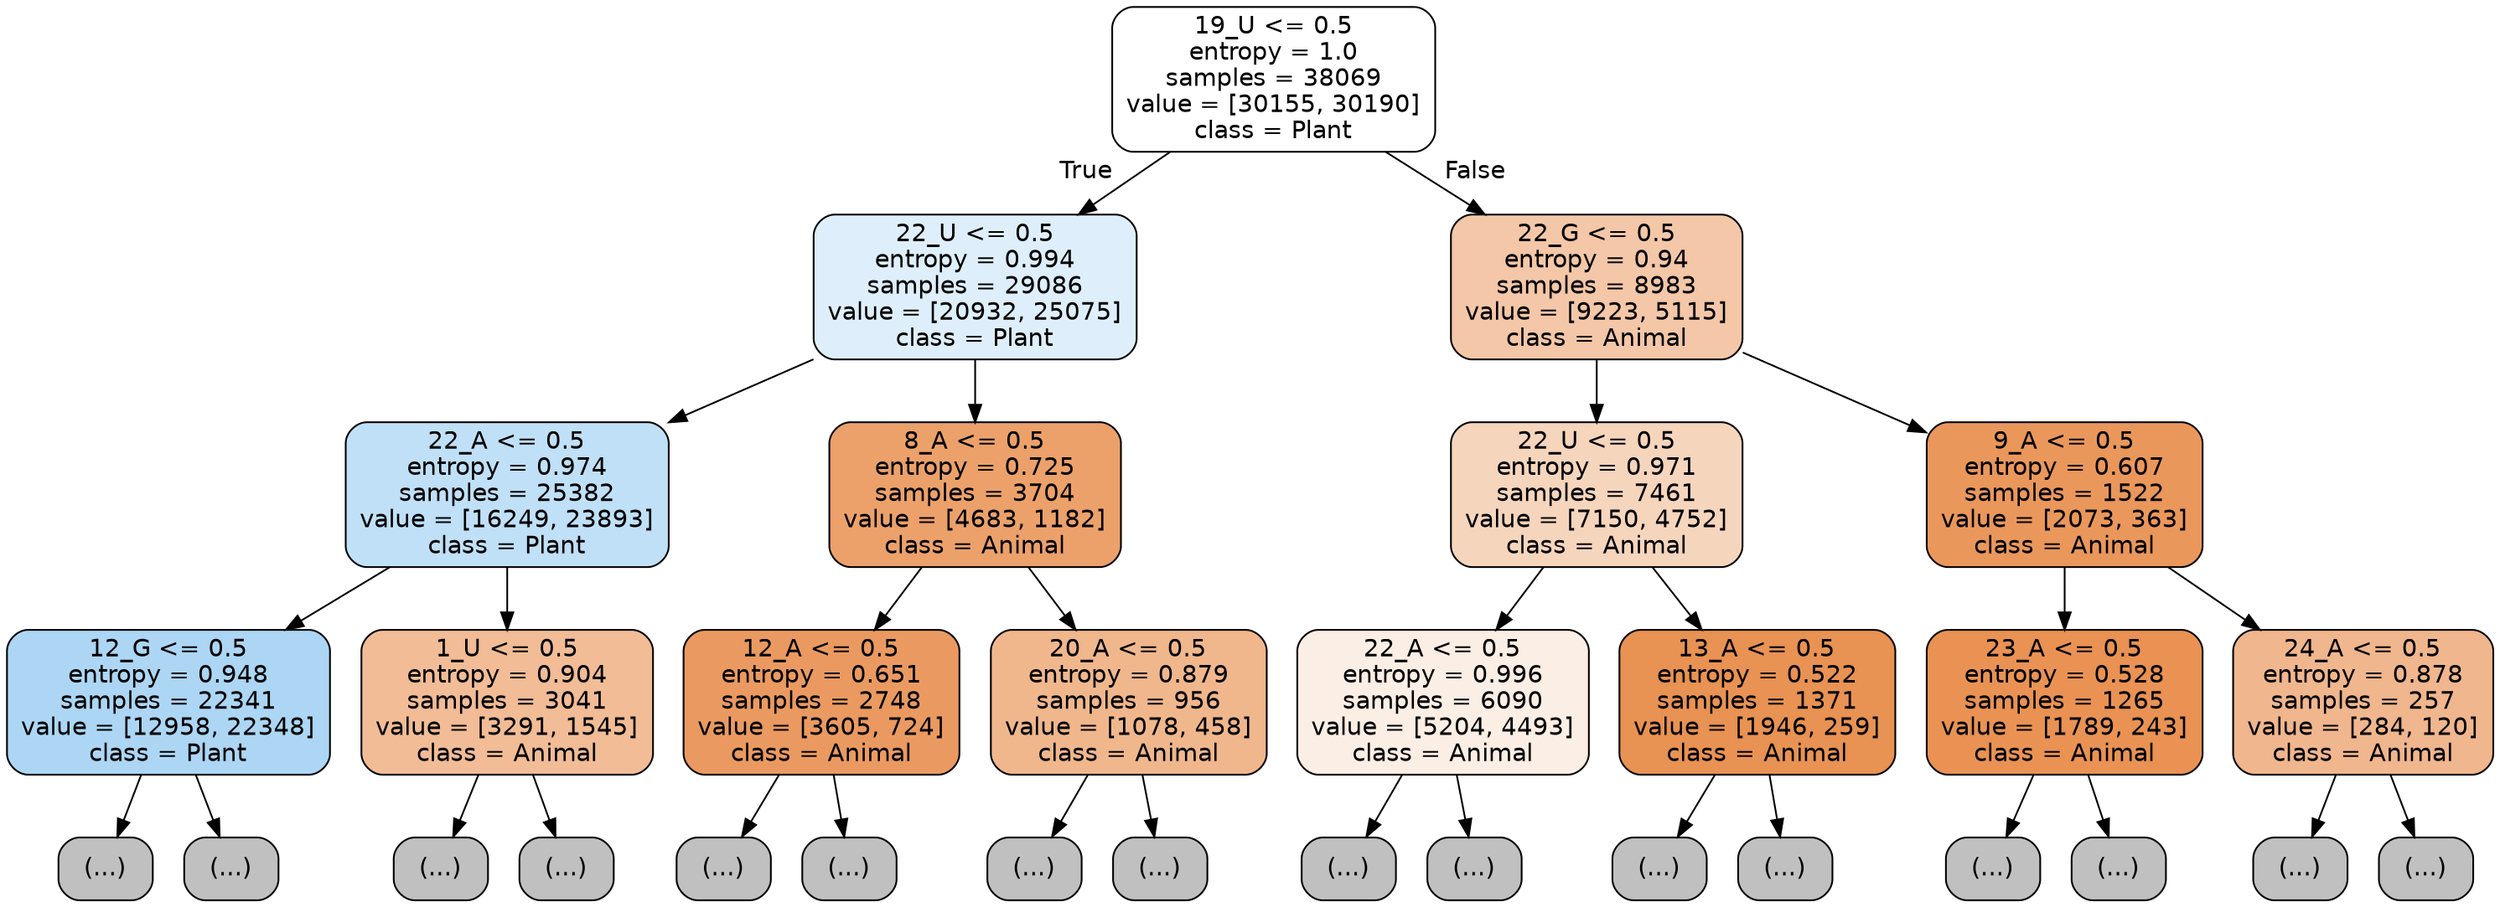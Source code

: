 digraph Tree {
node [shape=box, style="filled, rounded", color="black", fontname="helvetica"] ;
edge [fontname="helvetica"] ;
0 [label="19_U <= 0.5\nentropy = 1.0\nsamples = 38069\nvalue = [30155, 30190]\nclass = Plant", fillcolor="#ffffff"] ;
1 [label="22_U <= 0.5\nentropy = 0.994\nsamples = 29086\nvalue = [20932, 25075]\nclass = Plant", fillcolor="#deeffb"] ;
0 -> 1 [labeldistance=2.5, labelangle=45, headlabel="True"] ;
2 [label="22_A <= 0.5\nentropy = 0.974\nsamples = 25382\nvalue = [16249, 23893]\nclass = Plant", fillcolor="#c0e0f7"] ;
1 -> 2 ;
3 [label="12_G <= 0.5\nentropy = 0.948\nsamples = 22341\nvalue = [12958, 22348]\nclass = Plant", fillcolor="#acd6f4"] ;
2 -> 3 ;
4 [label="(...)", fillcolor="#C0C0C0"] ;
3 -> 4 ;
6875 [label="(...)", fillcolor="#C0C0C0"] ;
3 -> 6875 ;
9370 [label="1_U <= 0.5\nentropy = 0.904\nsamples = 3041\nvalue = [3291, 1545]\nclass = Animal", fillcolor="#f1bc96"] ;
2 -> 9370 ;
9371 [label="(...)", fillcolor="#C0C0C0"] ;
9370 -> 9371 ;
10110 [label="(...)", fillcolor="#C0C0C0"] ;
9370 -> 10110 ;
10773 [label="8_A <= 0.5\nentropy = 0.725\nsamples = 3704\nvalue = [4683, 1182]\nclass = Animal", fillcolor="#eca16b"] ;
1 -> 10773 ;
10774 [label="12_A <= 0.5\nentropy = 0.651\nsamples = 2748\nvalue = [3605, 724]\nclass = Animal", fillcolor="#ea9a61"] ;
10773 -> 10774 ;
10775 [label="(...)", fillcolor="#C0C0C0"] ;
10774 -> 10775 ;
11588 [label="(...)", fillcolor="#C0C0C0"] ;
10774 -> 11588 ;
11887 [label="20_A <= 0.5\nentropy = 0.879\nsamples = 956\nvalue = [1078, 458]\nclass = Animal", fillcolor="#f0b78d"] ;
10773 -> 11887 ;
11888 [label="(...)", fillcolor="#C0C0C0"] ;
11887 -> 11888 ;
12197 [label="(...)", fillcolor="#C0C0C0"] ;
11887 -> 12197 ;
12316 [label="22_G <= 0.5\nentropy = 0.94\nsamples = 8983\nvalue = [9223, 5115]\nclass = Animal", fillcolor="#f3c7a7"] ;
0 -> 12316 [labeldistance=2.5, labelangle=-45, headlabel="False"] ;
12317 [label="22_U <= 0.5\nentropy = 0.971\nsamples = 7461\nvalue = [7150, 4752]\nclass = Animal", fillcolor="#f6d5bd"] ;
12316 -> 12317 ;
12318 [label="22_A <= 0.5\nentropy = 0.996\nsamples = 6090\nvalue = [5204, 4493]\nclass = Animal", fillcolor="#fbeee4"] ;
12317 -> 12318 ;
12319 [label="(...)", fillcolor="#C0C0C0"] ;
12318 -> 12319 ;
15168 [label="(...)", fillcolor="#C0C0C0"] ;
12318 -> 15168 ;
15645 [label="13_A <= 0.5\nentropy = 0.522\nsamples = 1371\nvalue = [1946, 259]\nclass = Animal", fillcolor="#e89253"] ;
12317 -> 15645 ;
15646 [label="(...)", fillcolor="#C0C0C0"] ;
15645 -> 15646 ;
16007 [label="(...)", fillcolor="#C0C0C0"] ;
15645 -> 16007 ;
16120 [label="9_A <= 0.5\nentropy = 0.607\nsamples = 1522\nvalue = [2073, 363]\nclass = Animal", fillcolor="#ea975c"] ;
12316 -> 16120 ;
16121 [label="23_A <= 0.5\nentropy = 0.528\nsamples = 1265\nvalue = [1789, 243]\nclass = Animal", fillcolor="#e99254"] ;
16120 -> 16121 ;
16122 [label="(...)", fillcolor="#C0C0C0"] ;
16121 -> 16122 ;
16497 [label="(...)", fillcolor="#C0C0C0"] ;
16121 -> 16497 ;
16528 [label="24_A <= 0.5\nentropy = 0.878\nsamples = 257\nvalue = [284, 120]\nclass = Animal", fillcolor="#f0b68d"] ;
16120 -> 16528 ;
16529 [label="(...)", fillcolor="#C0C0C0"] ;
16528 -> 16529 ;
16652 [label="(...)", fillcolor="#C0C0C0"] ;
16528 -> 16652 ;
}